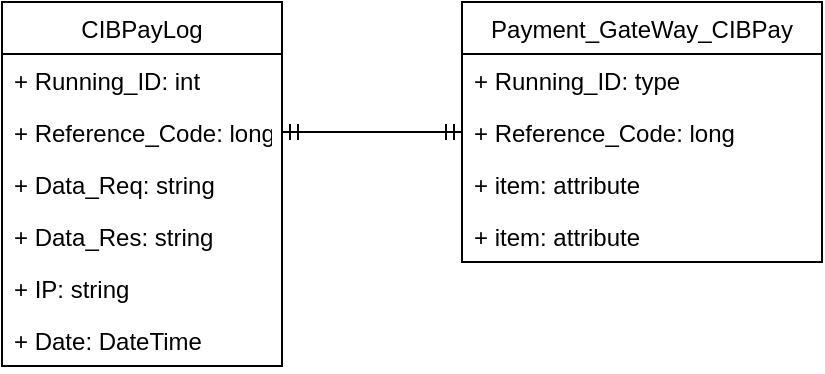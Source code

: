 <mxfile version="20.5.3" type="github">
  <diagram id="C5RBs43oDa-KdzZeNtuy" name="Page-1">
    <mxGraphModel dx="461" dy="257" grid="1" gridSize="10" guides="1" tooltips="1" connect="1" arrows="1" fold="1" page="1" pageScale="1" pageWidth="827" pageHeight="1169" math="0" shadow="0">
      <root>
        <mxCell id="WIyWlLk6GJQsqaUBKTNV-0" />
        <mxCell id="WIyWlLk6GJQsqaUBKTNV-1" parent="WIyWlLk6GJQsqaUBKTNV-0" />
        <mxCell id="4Nbq145AjDJTd76L0b91-13" value="CIBPayLog" style="swimlane;fontStyle=0;childLayout=stackLayout;horizontal=1;startSize=26;horizontalStack=0;resizeParent=1;resizeParentMax=0;resizeLast=0;collapsible=1;marginBottom=0;comic=0;" vertex="1" parent="WIyWlLk6GJQsqaUBKTNV-1">
          <mxGeometry x="160" y="150" width="140" height="182" as="geometry" />
        </mxCell>
        <mxCell id="4Nbq145AjDJTd76L0b91-14" value="+ Running_ID: int" style="text;strokeColor=none;fillColor=none;align=left;verticalAlign=top;spacingLeft=4;spacingRight=4;overflow=hidden;rotatable=0;points=[[0,0.5],[1,0.5]];portConstraint=eastwest;labelBackgroundColor=none;" vertex="1" parent="4Nbq145AjDJTd76L0b91-13">
          <mxGeometry y="26" width="140" height="26" as="geometry" />
        </mxCell>
        <mxCell id="4Nbq145AjDJTd76L0b91-15" value="+ Reference_Code: long" style="text;strokeColor=none;fillColor=none;align=left;verticalAlign=top;spacingLeft=4;spacingRight=4;overflow=hidden;rotatable=0;points=[[0,0.5],[1,0.5]];portConstraint=eastwest;" vertex="1" parent="4Nbq145AjDJTd76L0b91-13">
          <mxGeometry y="52" width="140" height="26" as="geometry" />
        </mxCell>
        <mxCell id="4Nbq145AjDJTd76L0b91-25" value="+ Data_Req: string    " style="text;strokeColor=none;fillColor=none;align=left;verticalAlign=top;spacingLeft=4;spacingRight=4;overflow=hidden;rotatable=0;points=[[0,0.5],[1,0.5]];portConstraint=eastwest;comic=0;" vertex="1" parent="4Nbq145AjDJTd76L0b91-13">
          <mxGeometry y="78" width="140" height="26" as="geometry" />
        </mxCell>
        <mxCell id="4Nbq145AjDJTd76L0b91-16" value="+ Data_Res: string" style="text;strokeColor=none;fillColor=none;align=left;verticalAlign=top;spacingLeft=4;spacingRight=4;overflow=hidden;rotatable=0;points=[[0,0.5],[1,0.5]];portConstraint=eastwest;" vertex="1" parent="4Nbq145AjDJTd76L0b91-13">
          <mxGeometry y="104" width="140" height="26" as="geometry" />
        </mxCell>
        <mxCell id="4Nbq145AjDJTd76L0b91-27" value="+ IP: string&#xa;" style="text;strokeColor=none;fillColor=none;align=left;verticalAlign=top;spacingLeft=4;spacingRight=4;overflow=hidden;rotatable=0;points=[[0,0.5],[1,0.5]];portConstraint=eastwest;" vertex="1" parent="4Nbq145AjDJTd76L0b91-13">
          <mxGeometry y="130" width="140" height="26" as="geometry" />
        </mxCell>
        <mxCell id="4Nbq145AjDJTd76L0b91-29" value="+ Date: DateTime&#xa;" style="text;strokeColor=none;fillColor=none;align=left;verticalAlign=top;spacingLeft=4;spacingRight=4;overflow=hidden;rotatable=0;points=[[0,0.5],[1,0.5]];portConstraint=eastwest;" vertex="1" parent="4Nbq145AjDJTd76L0b91-13">
          <mxGeometry y="156" width="140" height="26" as="geometry" />
        </mxCell>
        <mxCell id="4Nbq145AjDJTd76L0b91-17" value="Payment_GateWay_CIBPay" style="swimlane;fontStyle=0;childLayout=stackLayout;horizontal=1;startSize=26;fillColor=none;horizontalStack=0;resizeParent=1;resizeParentMax=0;resizeLast=0;collapsible=1;marginBottom=0;comic=0;" vertex="1" parent="WIyWlLk6GJQsqaUBKTNV-1">
          <mxGeometry x="390" y="150" width="180" height="130" as="geometry">
            <mxRectangle x="480" y="110" width="100" height="30" as="alternateBounds" />
          </mxGeometry>
        </mxCell>
        <mxCell id="4Nbq145AjDJTd76L0b91-18" value="+ Running_ID: type" style="text;strokeColor=none;fillColor=none;align=left;verticalAlign=top;spacingLeft=4;spacingRight=4;overflow=hidden;rotatable=0;points=[[0,0.5],[1,0.5]];portConstraint=eastwest;" vertex="1" parent="4Nbq145AjDJTd76L0b91-17">
          <mxGeometry y="26" width="180" height="26" as="geometry" />
        </mxCell>
        <mxCell id="4Nbq145AjDJTd76L0b91-19" value="+ Reference_Code: long" style="text;strokeColor=none;fillColor=none;align=left;verticalAlign=top;spacingLeft=4;spacingRight=4;overflow=hidden;rotatable=0;points=[[0,0.5],[1,0.5]];portConstraint=eastwest;" vertex="1" parent="4Nbq145AjDJTd76L0b91-17">
          <mxGeometry y="52" width="180" height="26" as="geometry" />
        </mxCell>
        <mxCell id="4Nbq145AjDJTd76L0b91-22" value="+ item: attribute" style="text;strokeColor=none;fillColor=none;align=left;verticalAlign=top;spacingLeft=4;spacingRight=4;overflow=hidden;rotatable=0;points=[[0,0.5],[1,0.5]];portConstraint=eastwest;comic=0;" vertex="1" parent="4Nbq145AjDJTd76L0b91-17">
          <mxGeometry y="78" width="180" height="26" as="geometry" />
        </mxCell>
        <mxCell id="4Nbq145AjDJTd76L0b91-30" value="+ item: attribute" style="text;strokeColor=none;fillColor=none;align=left;verticalAlign=top;spacingLeft=4;spacingRight=4;overflow=hidden;rotatable=0;points=[[0,0.5],[1,0.5]];portConstraint=eastwest;comic=0;" vertex="1" parent="4Nbq145AjDJTd76L0b91-17">
          <mxGeometry y="104" width="180" height="26" as="geometry" />
        </mxCell>
        <mxCell id="4Nbq145AjDJTd76L0b91-28" value="" style="edgeStyle=entityRelationEdgeStyle;fontSize=12;html=1;endArrow=ERmandOne;startArrow=ERmandOne;rounded=0;" edge="1" parent="WIyWlLk6GJQsqaUBKTNV-1" source="4Nbq145AjDJTd76L0b91-15" target="4Nbq145AjDJTd76L0b91-19">
          <mxGeometry width="100" height="100" relative="1" as="geometry">
            <mxPoint x="300" y="220" as="sourcePoint" />
            <mxPoint x="400" y="120" as="targetPoint" />
          </mxGeometry>
        </mxCell>
      </root>
    </mxGraphModel>
  </diagram>
</mxfile>
